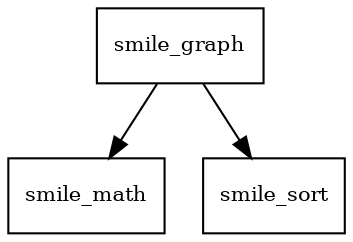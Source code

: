 digraph smile_graph_1_5_3_package_dependencies {
  node [shape = box, fontsize=10.0];
  smile_graph -> smile_math;
  smile_graph -> smile_sort;
}
